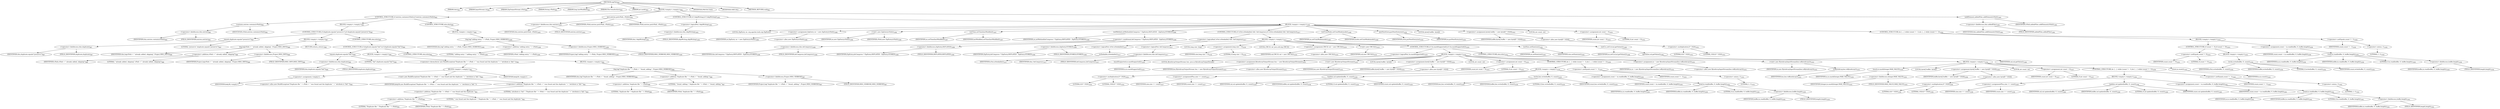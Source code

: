 digraph "zipFile" {  
"2425" [label = <(METHOD,zipFile)<SUB>982</SUB>> ]
"102" [label = <(PARAM,this)<SUB>982</SUB>> ]
"112" [label = <(PARAM,InputStream in)<SUB>982</SUB>> ]
"2426" [label = <(PARAM,ZipOutputStream zOut)<SUB>982</SUB>> ]
"2427" [label = <(PARAM,String vPath)<SUB>982</SUB>> ]
"2428" [label = <(PARAM,long lastModified)<SUB>983</SUB>> ]
"2429" [label = <(PARAM,File fromArchive)<SUB>983</SUB>> ]
"2430" [label = <(PARAM,int mode)<SUB>983</SUB>> ]
"2431" [label = <(BLOCK,&lt;empty&gt;,&lt;empty&gt;)<SUB>984</SUB>> ]
"2432" [label = <(CONTROL_STRUCTURE,if (entries.contains(vPath)),if (entries.contains(vPath)))<SUB>985</SUB>> ]
"2433" [label = <(contains,entries.contains(vPath))<SUB>985</SUB>> ]
"2434" [label = <(&lt;operator&gt;.fieldAccess,this.entries)<SUB>985</SUB>> ]
"2435" [label = <(IDENTIFIER,this,entries.contains(vPath))<SUB>985</SUB>> ]
"2436" [label = <(FIELD_IDENTIFIER,entries,entries)<SUB>985</SUB>> ]
"2437" [label = <(IDENTIFIER,vPath,entries.contains(vPath))<SUB>985</SUB>> ]
"2438" [label = <(BLOCK,&lt;empty&gt;,&lt;empty&gt;)<SUB>985</SUB>> ]
"2439" [label = <(CONTROL_STRUCTURE,if (duplicate.equals(&quot;preserve&quot;)),if (duplicate.equals(&quot;preserve&quot;)))<SUB>987</SUB>> ]
"2440" [label = <(equals,duplicate.equals(&quot;preserve&quot;))<SUB>987</SUB>> ]
"2441" [label = <(&lt;operator&gt;.fieldAccess,this.duplicate)<SUB>987</SUB>> ]
"2442" [label = <(IDENTIFIER,this,duplicate.equals(&quot;preserve&quot;))<SUB>987</SUB>> ]
"2443" [label = <(FIELD_IDENTIFIER,duplicate,duplicate)<SUB>987</SUB>> ]
"2444" [label = <(LITERAL,&quot;preserve&quot;,duplicate.equals(&quot;preserve&quot;))<SUB>987</SUB>> ]
"2445" [label = <(BLOCK,&lt;empty&gt;,&lt;empty&gt;)<SUB>987</SUB>> ]
"2446" [label = <(log,log(vPath + &quot; already added, skipping&quot;, Project.MSG_INFO))<SUB>988</SUB>> ]
"101" [label = <(IDENTIFIER,this,log(vPath + &quot; already added, skipping&quot;, Project.MSG_INFO))<SUB>988</SUB>> ]
"2447" [label = <(&lt;operator&gt;.addition,vPath + &quot; already added, skipping&quot;)<SUB>988</SUB>> ]
"2448" [label = <(IDENTIFIER,vPath,vPath + &quot; already added, skipping&quot;)<SUB>988</SUB>> ]
"2449" [label = <(LITERAL,&quot; already added, skipping&quot;,vPath + &quot; already added, skipping&quot;)<SUB>988</SUB>> ]
"2450" [label = <(&lt;operator&gt;.fieldAccess,Project.MSG_INFO)<SUB>988</SUB>> ]
"2451" [label = <(IDENTIFIER,Project,log(vPath + &quot; already added, skipping&quot;, Project.MSG_INFO))<SUB>988</SUB>> ]
"2452" [label = <(FIELD_IDENTIFIER,MSG_INFO,MSG_INFO)<SUB>988</SUB>> ]
"2453" [label = <(RETURN,return;,return;)<SUB>989</SUB>> ]
"2454" [label = <(CONTROL_STRUCTURE,else,else)<SUB>990</SUB>> ]
"2455" [label = <(CONTROL_STRUCTURE,if (duplicate.equals(&quot;fail&quot;)),if (duplicate.equals(&quot;fail&quot;)))<SUB>990</SUB>> ]
"2456" [label = <(equals,duplicate.equals(&quot;fail&quot;))<SUB>990</SUB>> ]
"2457" [label = <(&lt;operator&gt;.fieldAccess,this.duplicate)<SUB>990</SUB>> ]
"2458" [label = <(IDENTIFIER,this,duplicate.equals(&quot;fail&quot;))<SUB>990</SUB>> ]
"2459" [label = <(FIELD_IDENTIFIER,duplicate,duplicate)<SUB>990</SUB>> ]
"2460" [label = <(LITERAL,&quot;fail&quot;,duplicate.equals(&quot;fail&quot;))<SUB>990</SUB>> ]
"2461" [label = <(BLOCK,&lt;empty&gt;,&lt;empty&gt;)<SUB>990</SUB>> ]
"2462" [label = <(&lt;operator&gt;.throw,throw new BuildException(&quot;Duplicate file &quot; + vPath + &quot; was found and the duplicate &quot; + &quot;attribute is 'fail'.&quot;);)<SUB>991</SUB>> ]
"2463" [label = <(BLOCK,&lt;empty&gt;,&lt;empty&gt;)<SUB>991</SUB>> ]
"2464" [label = <(&lt;operator&gt;.assignment,&lt;empty&gt;)> ]
"2465" [label = <(IDENTIFIER,$obj36,&lt;empty&gt;)> ]
"2466" [label = <(&lt;operator&gt;.alloc,new BuildException(&quot;Duplicate file &quot; + vPath + &quot; was found and the duplicate &quot; + &quot;attribute is 'fail'.&quot;))<SUB>991</SUB>> ]
"2467" [label = <(&lt;init&gt;,new BuildException(&quot;Duplicate file &quot; + vPath + &quot; was found and the duplicate &quot; + &quot;attribute is 'fail'.&quot;))<SUB>991</SUB>> ]
"2468" [label = <(IDENTIFIER,$obj36,new BuildException(&quot;Duplicate file &quot; + vPath + &quot; was found and the duplicate &quot; + &quot;attribute is 'fail'.&quot;))> ]
"2469" [label = <(&lt;operator&gt;.addition,&quot;Duplicate file &quot; + vPath + &quot; was found and the duplicate &quot; + &quot;attribute is 'fail'.&quot;)<SUB>991</SUB>> ]
"2470" [label = <(&lt;operator&gt;.addition,&quot;Duplicate file &quot; + vPath + &quot; was found and the duplicate &quot;)<SUB>991</SUB>> ]
"2471" [label = <(&lt;operator&gt;.addition,&quot;Duplicate file &quot; + vPath)<SUB>991</SUB>> ]
"2472" [label = <(LITERAL,&quot;Duplicate file &quot;,&quot;Duplicate file &quot; + vPath)<SUB>991</SUB>> ]
"2473" [label = <(IDENTIFIER,vPath,&quot;Duplicate file &quot; + vPath)<SUB>991</SUB>> ]
"2474" [label = <(LITERAL,&quot; was found and the duplicate &quot;,&quot;Duplicate file &quot; + vPath + &quot; was found and the duplicate &quot;)<SUB>992</SUB>> ]
"2475" [label = <(LITERAL,&quot;attribute is 'fail'.&quot;,&quot;Duplicate file &quot; + vPath + &quot; was found and the duplicate &quot; + &quot;attribute is 'fail'.&quot;)<SUB>993</SUB>> ]
"2476" [label = <(IDENTIFIER,$obj36,&lt;empty&gt;)> ]
"2477" [label = <(CONTROL_STRUCTURE,else,else)<SUB>994</SUB>> ]
"2478" [label = <(BLOCK,&lt;empty&gt;,&lt;empty&gt;)<SUB>994</SUB>> ]
"2479" [label = <(log,log(&quot;duplicate file &quot; + vPath + &quot; found, adding.&quot;, Project.MSG_VERBOSE))<SUB>996</SUB>> ]
"103" [label = <(IDENTIFIER,this,log(&quot;duplicate file &quot; + vPath + &quot; found, adding.&quot;, Project.MSG_VERBOSE))<SUB>996</SUB>> ]
"2480" [label = <(&lt;operator&gt;.addition,&quot;duplicate file &quot; + vPath + &quot; found, adding.&quot;)<SUB>996</SUB>> ]
"2481" [label = <(&lt;operator&gt;.addition,&quot;duplicate file &quot; + vPath)<SUB>996</SUB>> ]
"2482" [label = <(LITERAL,&quot;duplicate file &quot;,&quot;duplicate file &quot; + vPath)<SUB>996</SUB>> ]
"2483" [label = <(IDENTIFIER,vPath,&quot;duplicate file &quot; + vPath)<SUB>996</SUB>> ]
"2484" [label = <(LITERAL,&quot; found, adding.&quot;,&quot;duplicate file &quot; + vPath + &quot; found, adding.&quot;)<SUB>997</SUB>> ]
"2485" [label = <(&lt;operator&gt;.fieldAccess,Project.MSG_VERBOSE)<SUB>997</SUB>> ]
"2486" [label = <(IDENTIFIER,Project,log(&quot;duplicate file &quot; + vPath + &quot; found, adding.&quot;, Project.MSG_VERBOSE))<SUB>997</SUB>> ]
"2487" [label = <(FIELD_IDENTIFIER,MSG_VERBOSE,MSG_VERBOSE)<SUB>997</SUB>> ]
"2488" [label = <(CONTROL_STRUCTURE,else,else)<SUB>999</SUB>> ]
"2489" [label = <(BLOCK,&lt;empty&gt;,&lt;empty&gt;)<SUB>999</SUB>> ]
"2490" [label = <(log,log(&quot;adding entry &quot; + vPath, Project.MSG_VERBOSE))<SUB>1000</SUB>> ]
"104" [label = <(IDENTIFIER,this,log(&quot;adding entry &quot; + vPath, Project.MSG_VERBOSE))<SUB>1000</SUB>> ]
"2491" [label = <(&lt;operator&gt;.addition,&quot;adding entry &quot; + vPath)<SUB>1000</SUB>> ]
"2492" [label = <(LITERAL,&quot;adding entry &quot;,&quot;adding entry &quot; + vPath)<SUB>1000</SUB>> ]
"2493" [label = <(IDENTIFIER,vPath,&quot;adding entry &quot; + vPath)<SUB>1000</SUB>> ]
"2494" [label = <(&lt;operator&gt;.fieldAccess,Project.MSG_VERBOSE)<SUB>1000</SUB>> ]
"2495" [label = <(IDENTIFIER,Project,log(&quot;adding entry &quot; + vPath, Project.MSG_VERBOSE))<SUB>1000</SUB>> ]
"2496" [label = <(FIELD_IDENTIFIER,MSG_VERBOSE,MSG_VERBOSE)<SUB>1000</SUB>> ]
"2497" [label = <(put,entries.put(vPath, vPath))<SUB>1003</SUB>> ]
"2498" [label = <(&lt;operator&gt;.fieldAccess,this.entries)<SUB>1003</SUB>> ]
"2499" [label = <(IDENTIFIER,this,entries.put(vPath, vPath))<SUB>1003</SUB>> ]
"2500" [label = <(FIELD_IDENTIFIER,entries,entries)<SUB>1003</SUB>> ]
"2501" [label = <(IDENTIFIER,vPath,entries.put(vPath, vPath))<SUB>1003</SUB>> ]
"2502" [label = <(IDENTIFIER,vPath,entries.put(vPath, vPath))<SUB>1003</SUB>> ]
"2503" [label = <(CONTROL_STRUCTURE,if (!skipWriting),if (!skipWriting))<SUB>1005</SUB>> ]
"2504" [label = <(&lt;operator&gt;.logicalNot,!skipWriting)<SUB>1005</SUB>> ]
"2505" [label = <(&lt;operator&gt;.fieldAccess,this.skipWriting)<SUB>1005</SUB>> ]
"2506" [label = <(IDENTIFIER,this,!skipWriting)<SUB>1005</SUB>> ]
"2507" [label = <(FIELD_IDENTIFIER,skipWriting,skipWriting)<SUB>1005</SUB>> ]
"2508" [label = <(BLOCK,&lt;empty&gt;,&lt;empty&gt;)<SUB>1005</SUB>> ]
"106" [label = <(LOCAL,ZipEntry ze: org.apache.tools.zip.ZipEntry)> ]
"2509" [label = <(&lt;operator&gt;.assignment,ZipEntry ze = new ZipEntry(vPath))<SUB>1006</SUB>> ]
"2510" [label = <(IDENTIFIER,ze,ZipEntry ze = new ZipEntry(vPath))<SUB>1006</SUB>> ]
"2511" [label = <(&lt;operator&gt;.alloc,new ZipEntry(vPath))<SUB>1006</SUB>> ]
"2512" [label = <(&lt;init&gt;,new ZipEntry(vPath))<SUB>1006</SUB>> ]
"105" [label = <(IDENTIFIER,ze,new ZipEntry(vPath))<SUB>1006</SUB>> ]
"2513" [label = <(IDENTIFIER,vPath,new ZipEntry(vPath))<SUB>1006</SUB>> ]
"2514" [label = <(setTime,setTime(lastModified))<SUB>1007</SUB>> ]
"2515" [label = <(IDENTIFIER,ze,setTime(lastModified))<SUB>1007</SUB>> ]
"2516" [label = <(IDENTIFIER,lastModified,setTime(lastModified))<SUB>1007</SUB>> ]
"2517" [label = <(setMethod,setMethod(doCompress ? ZipEntry.DEFLATED : ZipEntry.STORED))<SUB>1008</SUB>> ]
"2518" [label = <(IDENTIFIER,ze,setMethod(doCompress ? ZipEntry.DEFLATED : ZipEntry.STORED))<SUB>1008</SUB>> ]
"2519" [label = <(&lt;operator&gt;.conditional,doCompress ? ZipEntry.DEFLATED : ZipEntry.STORED)<SUB>1008</SUB>> ]
"2520" [label = <(&lt;operator&gt;.fieldAccess,this.doCompress)<SUB>1008</SUB>> ]
"2521" [label = <(IDENTIFIER,this,doCompress ? ZipEntry.DEFLATED : ZipEntry.STORED)<SUB>1008</SUB>> ]
"2522" [label = <(FIELD_IDENTIFIER,doCompress,doCompress)<SUB>1008</SUB>> ]
"2523" [label = <(&lt;operator&gt;.fieldAccess,ZipEntry.DEFLATED)<SUB>1008</SUB>> ]
"2524" [label = <(IDENTIFIER,ZipEntry,doCompress ? ZipEntry.DEFLATED : ZipEntry.STORED)<SUB>1008</SUB>> ]
"2525" [label = <(FIELD_IDENTIFIER,DEFLATED,DEFLATED)<SUB>1008</SUB>> ]
"2526" [label = <(&lt;operator&gt;.fieldAccess,ZipEntry.STORED)<SUB>1008</SUB>> ]
"2527" [label = <(IDENTIFIER,ZipEntry,doCompress ? ZipEntry.DEFLATED : ZipEntry.STORED)<SUB>1008</SUB>> ]
"2528" [label = <(FIELD_IDENTIFIER,STORED,STORED)<SUB>1008</SUB>> ]
"2529" [label = <(CONTROL_STRUCTURE,if (!zOut.isSeekable() &amp;&amp; !doCompress),if (!zOut.isSeekable() &amp;&amp; !doCompress))<SUB>1017</SUB>> ]
"2530" [label = <(&lt;operator&gt;.logicalAnd,!zOut.isSeekable() &amp;&amp; !doCompress)<SUB>1017</SUB>> ]
"2531" [label = <(&lt;operator&gt;.logicalNot,!zOut.isSeekable())<SUB>1017</SUB>> ]
"2532" [label = <(isSeekable,isSeekable())<SUB>1017</SUB>> ]
"2533" [label = <(IDENTIFIER,zOut,isSeekable())<SUB>1017</SUB>> ]
"2534" [label = <(&lt;operator&gt;.logicalNot,!doCompress)<SUB>1017</SUB>> ]
"2535" [label = <(&lt;operator&gt;.fieldAccess,this.doCompress)<SUB>1017</SUB>> ]
"2536" [label = <(IDENTIFIER,this,!doCompress)<SUB>1017</SUB>> ]
"2537" [label = <(FIELD_IDENTIFIER,doCompress,doCompress)<SUB>1017</SUB>> ]
"2538" [label = <(BLOCK,&lt;empty&gt;,&lt;empty&gt;)<SUB>1017</SUB>> ]
"2539" [label = <(LOCAL,long size: long)> ]
"2540" [label = <(&lt;operator&gt;.assignment,long size = 0)<SUB>1018</SUB>> ]
"2541" [label = <(IDENTIFIER,size,long size = 0)<SUB>1018</SUB>> ]
"2542" [label = <(LITERAL,0,long size = 0)<SUB>1018</SUB>> ]
"108" [label = <(LOCAL,CRC32 cal: java.util.zip.CRC32)> ]
"2543" [label = <(&lt;operator&gt;.assignment,CRC32 cal = new CRC32())<SUB>1019</SUB>> ]
"2544" [label = <(IDENTIFIER,cal,CRC32 cal = new CRC32())<SUB>1019</SUB>> ]
"2545" [label = <(&lt;operator&gt;.alloc,new CRC32())<SUB>1019</SUB>> ]
"2546" [label = <(&lt;init&gt;,new CRC32())<SUB>1019</SUB>> ]
"107" [label = <(IDENTIFIER,cal,new CRC32())<SUB>1019</SUB>> ]
"2547" [label = <(CONTROL_STRUCTURE,if (!in.markSupported()),if (!in.markSupported()))<SUB>1020</SUB>> ]
"2548" [label = <(&lt;operator&gt;.logicalNot,!in.markSupported())<SUB>1020</SUB>> ]
"2549" [label = <(markSupported,in.markSupported())<SUB>1020</SUB>> ]
"2550" [label = <(IDENTIFIER,in,in.markSupported())<SUB>1020</SUB>> ]
"2551" [label = <(BLOCK,&lt;empty&gt;,&lt;empty&gt;)<SUB>1020</SUB>> ]
"110" [label = <(LOCAL,ByteArrayOutputStream bos: java.io.ByteArrayOutputStream)> ]
"2552" [label = <(&lt;operator&gt;.assignment,ByteArrayOutputStream bos = new ByteArrayOutputStream())<SUB>1022</SUB>> ]
"2553" [label = <(IDENTIFIER,bos,ByteArrayOutputStream bos = new ByteArrayOutputStream())<SUB>1022</SUB>> ]
"2554" [label = <(&lt;operator&gt;.alloc,new ByteArrayOutputStream())<SUB>1022</SUB>> ]
"2555" [label = <(&lt;init&gt;,new ByteArrayOutputStream())<SUB>1022</SUB>> ]
"109" [label = <(IDENTIFIER,bos,new ByteArrayOutputStream())<SUB>1022</SUB>> ]
"2556" [label = <(LOCAL,byte[] buffer: byte[])> ]
"2557" [label = <(&lt;operator&gt;.assignment,byte[] buffer = new byte[8 * 1024])<SUB>1024</SUB>> ]
"2558" [label = <(IDENTIFIER,buffer,byte[] buffer = new byte[8 * 1024])<SUB>1024</SUB>> ]
"2559" [label = <(&lt;operator&gt;.alloc,new byte[8 * 1024])> ]
"2560" [label = <(&lt;operator&gt;.multiplication,8 * 1024)<SUB>1024</SUB>> ]
"2561" [label = <(LITERAL,8,8 * 1024)<SUB>1024</SUB>> ]
"2562" [label = <(LITERAL,1024,8 * 1024)<SUB>1024</SUB>> ]
"2563" [label = <(LOCAL,int count: int)> ]
"2564" [label = <(&lt;operator&gt;.assignment,int count = 0)<SUB>1025</SUB>> ]
"2565" [label = <(IDENTIFIER,count,int count = 0)<SUB>1025</SUB>> ]
"2566" [label = <(LITERAL,0,int count = 0)<SUB>1025</SUB>> ]
"2567" [label = <(CONTROL_STRUCTURE,do {...} while (count != -1),do {...} while (count != -1))<SUB>1026</SUB>> ]
"2568" [label = <(BLOCK,&lt;empty&gt;,&lt;empty&gt;)<SUB>1026</SUB>> ]
"2569" [label = <(&lt;operator&gt;.assignmentPlus,size += count)<SUB>1027</SUB>> ]
"2570" [label = <(IDENTIFIER,size,size += count)<SUB>1027</SUB>> ]
"2571" [label = <(IDENTIFIER,count,size += count)<SUB>1027</SUB>> ]
"2572" [label = <(update,cal.update(buffer, 0, count))<SUB>1028</SUB>> ]
"2573" [label = <(IDENTIFIER,cal,cal.update(buffer, 0, count))<SUB>1028</SUB>> ]
"2574" [label = <(IDENTIFIER,buffer,cal.update(buffer, 0, count))<SUB>1028</SUB>> ]
"2575" [label = <(LITERAL,0,cal.update(buffer, 0, count))<SUB>1028</SUB>> ]
"2576" [label = <(IDENTIFIER,count,cal.update(buffer, 0, count))<SUB>1028</SUB>> ]
"2577" [label = <(write,bos.write(buffer, 0, count))<SUB>1029</SUB>> ]
"2578" [label = <(IDENTIFIER,bos,bos.write(buffer, 0, count))<SUB>1029</SUB>> ]
"2579" [label = <(IDENTIFIER,buffer,bos.write(buffer, 0, count))<SUB>1029</SUB>> ]
"2580" [label = <(LITERAL,0,bos.write(buffer, 0, count))<SUB>1029</SUB>> ]
"2581" [label = <(IDENTIFIER,count,bos.write(buffer, 0, count))<SUB>1029</SUB>> ]
"2582" [label = <(&lt;operator&gt;.assignment,count = in.read(buffer, 0, buffer.length))<SUB>1030</SUB>> ]
"2583" [label = <(IDENTIFIER,count,count = in.read(buffer, 0, buffer.length))<SUB>1030</SUB>> ]
"2584" [label = <(read,in.read(buffer, 0, buffer.length))<SUB>1030</SUB>> ]
"2585" [label = <(IDENTIFIER,in,in.read(buffer, 0, buffer.length))<SUB>1030</SUB>> ]
"2586" [label = <(IDENTIFIER,buffer,in.read(buffer, 0, buffer.length))<SUB>1030</SUB>> ]
"2587" [label = <(LITERAL,0,in.read(buffer, 0, buffer.length))<SUB>1030</SUB>> ]
"2588" [label = <(&lt;operator&gt;.fieldAccess,buffer.length)<SUB>1030</SUB>> ]
"2589" [label = <(IDENTIFIER,buffer,in.read(buffer, 0, buffer.length))<SUB>1030</SUB>> ]
"2590" [label = <(FIELD_IDENTIFIER,length,length)<SUB>1030</SUB>> ]
"2591" [label = <(&lt;operator&gt;.notEquals,count != -1)<SUB>1031</SUB>> ]
"2592" [label = <(IDENTIFIER,count,count != -1)<SUB>1031</SUB>> ]
"2593" [label = <(&lt;operator&gt;.minus,-1)<SUB>1031</SUB>> ]
"2594" [label = <(LITERAL,1,-1)<SUB>1031</SUB>> ]
"2595" [label = <(&lt;operator&gt;.assignment,in = new ByteArrayInputStream(bos.toByteArray()))<SUB>1032</SUB>> ]
"2596" [label = <(IDENTIFIER,in,in = new ByteArrayInputStream(bos.toByteArray()))<SUB>1032</SUB>> ]
"2597" [label = <(&lt;operator&gt;.alloc,new ByteArrayInputStream(bos.toByteArray()))<SUB>1032</SUB>> ]
"2598" [label = <(&lt;init&gt;,new ByteArrayInputStream(bos.toByteArray()))<SUB>1032</SUB>> ]
"111" [label = <(IDENTIFIER,in,new ByteArrayInputStream(bos.toByteArray()))<SUB>1032</SUB>> ]
"2599" [label = <(toByteArray,bos.toByteArray())<SUB>1032</SUB>> ]
"2600" [label = <(IDENTIFIER,bos,bos.toByteArray())<SUB>1032</SUB>> ]
"2601" [label = <(CONTROL_STRUCTURE,else,else)<SUB>1034</SUB>> ]
"2602" [label = <(BLOCK,&lt;empty&gt;,&lt;empty&gt;)<SUB>1034</SUB>> ]
"2603" [label = <(mark,in.mark(Integer.MAX_VALUE))<SUB>1035</SUB>> ]
"2604" [label = <(IDENTIFIER,in,in.mark(Integer.MAX_VALUE))<SUB>1035</SUB>> ]
"2605" [label = <(&lt;operator&gt;.fieldAccess,Integer.MAX_VALUE)<SUB>1035</SUB>> ]
"2606" [label = <(IDENTIFIER,Integer,in.mark(Integer.MAX_VALUE))<SUB>1035</SUB>> ]
"2607" [label = <(FIELD_IDENTIFIER,MAX_VALUE,MAX_VALUE)<SUB>1035</SUB>> ]
"2608" [label = <(LOCAL,byte[] buffer: byte[])> ]
"2609" [label = <(&lt;operator&gt;.assignment,byte[] buffer = new byte[8 * 1024])<SUB>1036</SUB>> ]
"2610" [label = <(IDENTIFIER,buffer,byte[] buffer = new byte[8 * 1024])<SUB>1036</SUB>> ]
"2611" [label = <(&lt;operator&gt;.alloc,new byte[8 * 1024])> ]
"2612" [label = <(&lt;operator&gt;.multiplication,8 * 1024)<SUB>1036</SUB>> ]
"2613" [label = <(LITERAL,8,8 * 1024)<SUB>1036</SUB>> ]
"2614" [label = <(LITERAL,1024,8 * 1024)<SUB>1036</SUB>> ]
"2615" [label = <(LOCAL,int count: int)> ]
"2616" [label = <(&lt;operator&gt;.assignment,int count = 0)<SUB>1037</SUB>> ]
"2617" [label = <(IDENTIFIER,count,int count = 0)<SUB>1037</SUB>> ]
"2618" [label = <(LITERAL,0,int count = 0)<SUB>1037</SUB>> ]
"2619" [label = <(CONTROL_STRUCTURE,do {...} while (count != -1),do {...} while (count != -1))<SUB>1038</SUB>> ]
"2620" [label = <(BLOCK,&lt;empty&gt;,&lt;empty&gt;)<SUB>1038</SUB>> ]
"2621" [label = <(&lt;operator&gt;.assignmentPlus,size += count)<SUB>1039</SUB>> ]
"2622" [label = <(IDENTIFIER,size,size += count)<SUB>1039</SUB>> ]
"2623" [label = <(IDENTIFIER,count,size += count)<SUB>1039</SUB>> ]
"2624" [label = <(update,cal.update(buffer, 0, count))<SUB>1040</SUB>> ]
"2625" [label = <(IDENTIFIER,cal,cal.update(buffer, 0, count))<SUB>1040</SUB>> ]
"2626" [label = <(IDENTIFIER,buffer,cal.update(buffer, 0, count))<SUB>1040</SUB>> ]
"2627" [label = <(LITERAL,0,cal.update(buffer, 0, count))<SUB>1040</SUB>> ]
"2628" [label = <(IDENTIFIER,count,cal.update(buffer, 0, count))<SUB>1040</SUB>> ]
"2629" [label = <(&lt;operator&gt;.assignment,count = in.read(buffer, 0, buffer.length))<SUB>1041</SUB>> ]
"2630" [label = <(IDENTIFIER,count,count = in.read(buffer, 0, buffer.length))<SUB>1041</SUB>> ]
"2631" [label = <(read,in.read(buffer, 0, buffer.length))<SUB>1041</SUB>> ]
"2632" [label = <(IDENTIFIER,in,in.read(buffer, 0, buffer.length))<SUB>1041</SUB>> ]
"2633" [label = <(IDENTIFIER,buffer,in.read(buffer, 0, buffer.length))<SUB>1041</SUB>> ]
"2634" [label = <(LITERAL,0,in.read(buffer, 0, buffer.length))<SUB>1041</SUB>> ]
"2635" [label = <(&lt;operator&gt;.fieldAccess,buffer.length)<SUB>1041</SUB>> ]
"2636" [label = <(IDENTIFIER,buffer,in.read(buffer, 0, buffer.length))<SUB>1041</SUB>> ]
"2637" [label = <(FIELD_IDENTIFIER,length,length)<SUB>1041</SUB>> ]
"2638" [label = <(&lt;operator&gt;.notEquals,count != -1)<SUB>1042</SUB>> ]
"2639" [label = <(IDENTIFIER,count,count != -1)<SUB>1042</SUB>> ]
"2640" [label = <(&lt;operator&gt;.minus,-1)<SUB>1042</SUB>> ]
"2641" [label = <(LITERAL,1,-1)<SUB>1042</SUB>> ]
"2642" [label = <(reset,in.reset())<SUB>1043</SUB>> ]
"2643" [label = <(IDENTIFIER,in,in.reset())<SUB>1043</SUB>> ]
"2644" [label = <(setSize,setSize(size))<SUB>1045</SUB>> ]
"2645" [label = <(IDENTIFIER,ze,setSize(size))<SUB>1045</SUB>> ]
"2646" [label = <(IDENTIFIER,size,setSize(size))<SUB>1045</SUB>> ]
"2647" [label = <(setCrc,setCrc(cal.getValue()))<SUB>1046</SUB>> ]
"2648" [label = <(IDENTIFIER,ze,setCrc(cal.getValue()))<SUB>1046</SUB>> ]
"2649" [label = <(getValue,cal.getValue())<SUB>1046</SUB>> ]
"2650" [label = <(IDENTIFIER,cal,cal.getValue())<SUB>1046</SUB>> ]
"2651" [label = <(setUnixMode,setUnixMode(mode))<SUB>1049</SUB>> ]
"2652" [label = <(IDENTIFIER,ze,setUnixMode(mode))<SUB>1049</SUB>> ]
"2653" [label = <(IDENTIFIER,mode,setUnixMode(mode))<SUB>1049</SUB>> ]
"2654" [label = <(putNextEntry,putNextEntry(ze))<SUB>1050</SUB>> ]
"2655" [label = <(IDENTIFIER,zOut,putNextEntry(ze))<SUB>1050</SUB>> ]
"2656" [label = <(IDENTIFIER,ze,putNextEntry(ze))<SUB>1050</SUB>> ]
"2657" [label = <(LOCAL,byte[] buffer: byte[])> ]
"2658" [label = <(&lt;operator&gt;.assignment,byte[] buffer = new byte[8 * 1024])<SUB>1052</SUB>> ]
"2659" [label = <(IDENTIFIER,buffer,byte[] buffer = new byte[8 * 1024])<SUB>1052</SUB>> ]
"2660" [label = <(&lt;operator&gt;.alloc,new byte[8 * 1024])> ]
"2661" [label = <(&lt;operator&gt;.multiplication,8 * 1024)<SUB>1052</SUB>> ]
"2662" [label = <(LITERAL,8,8 * 1024)<SUB>1052</SUB>> ]
"2663" [label = <(LITERAL,1024,8 * 1024)<SUB>1052</SUB>> ]
"2664" [label = <(LOCAL,int count: int)> ]
"2665" [label = <(&lt;operator&gt;.assignment,int count = 0)<SUB>1053</SUB>> ]
"2666" [label = <(IDENTIFIER,count,int count = 0)<SUB>1053</SUB>> ]
"2667" [label = <(LITERAL,0,int count = 0)<SUB>1053</SUB>> ]
"2668" [label = <(CONTROL_STRUCTURE,do {...} while (count != -1),do {...} while (count != -1))<SUB>1054</SUB>> ]
"2669" [label = <(BLOCK,&lt;empty&gt;,&lt;empty&gt;)<SUB>1054</SUB>> ]
"2670" [label = <(CONTROL_STRUCTURE,if (count != 0),if (count != 0))<SUB>1055</SUB>> ]
"2671" [label = <(&lt;operator&gt;.notEquals,count != 0)<SUB>1055</SUB>> ]
"2672" [label = <(IDENTIFIER,count,count != 0)<SUB>1055</SUB>> ]
"2673" [label = <(LITERAL,0,count != 0)<SUB>1055</SUB>> ]
"2674" [label = <(BLOCK,&lt;empty&gt;,&lt;empty&gt;)<SUB>1055</SUB>> ]
"2675" [label = <(write,write(buffer, 0, count))<SUB>1056</SUB>> ]
"2676" [label = <(IDENTIFIER,zOut,write(buffer, 0, count))<SUB>1056</SUB>> ]
"2677" [label = <(IDENTIFIER,buffer,write(buffer, 0, count))<SUB>1056</SUB>> ]
"2678" [label = <(LITERAL,0,write(buffer, 0, count))<SUB>1056</SUB>> ]
"2679" [label = <(IDENTIFIER,count,write(buffer, 0, count))<SUB>1056</SUB>> ]
"2680" [label = <(&lt;operator&gt;.assignment,count = in.read(buffer, 0, buffer.length))<SUB>1058</SUB>> ]
"2681" [label = <(IDENTIFIER,count,count = in.read(buffer, 0, buffer.length))<SUB>1058</SUB>> ]
"2682" [label = <(read,in.read(buffer, 0, buffer.length))<SUB>1058</SUB>> ]
"2683" [label = <(IDENTIFIER,in,in.read(buffer, 0, buffer.length))<SUB>1058</SUB>> ]
"2684" [label = <(IDENTIFIER,buffer,in.read(buffer, 0, buffer.length))<SUB>1058</SUB>> ]
"2685" [label = <(LITERAL,0,in.read(buffer, 0, buffer.length))<SUB>1058</SUB>> ]
"2686" [label = <(&lt;operator&gt;.fieldAccess,buffer.length)<SUB>1058</SUB>> ]
"2687" [label = <(IDENTIFIER,buffer,in.read(buffer, 0, buffer.length))<SUB>1058</SUB>> ]
"2688" [label = <(FIELD_IDENTIFIER,length,length)<SUB>1058</SUB>> ]
"2689" [label = <(&lt;operator&gt;.notEquals,count != -1)<SUB>1059</SUB>> ]
"2690" [label = <(IDENTIFIER,count,count != -1)<SUB>1059</SUB>> ]
"2691" [label = <(&lt;operator&gt;.minus,-1)<SUB>1059</SUB>> ]
"2692" [label = <(LITERAL,1,-1)<SUB>1059</SUB>> ]
"2693" [label = <(addElement,addedFiles.addElement(vPath))<SUB>1061</SUB>> ]
"2694" [label = <(&lt;operator&gt;.fieldAccess,this.addedFiles)<SUB>1061</SUB>> ]
"2695" [label = <(IDENTIFIER,this,addedFiles.addElement(vPath))<SUB>1061</SUB>> ]
"2696" [label = <(FIELD_IDENTIFIER,addedFiles,addedFiles)<SUB>1061</SUB>> ]
"2697" [label = <(IDENTIFIER,vPath,addedFiles.addElement(vPath))<SUB>1061</SUB>> ]
"2698" [label = <(MODIFIER,PROTECTED)> ]
"2699" [label = <(MODIFIER,VIRTUAL)> ]
"2700" [label = <(METHOD_RETURN,void)<SUB>982</SUB>> ]
  "2425" -> "102" 
  "2425" -> "112" 
  "2425" -> "2426" 
  "2425" -> "2427" 
  "2425" -> "2428" 
  "2425" -> "2429" 
  "2425" -> "2430" 
  "2425" -> "2431" 
  "2425" -> "2698" 
  "2425" -> "2699" 
  "2425" -> "2700" 
  "2431" -> "2432" 
  "2431" -> "2497" 
  "2431" -> "2503" 
  "2431" -> "2693" 
  "2432" -> "2433" 
  "2432" -> "2438" 
  "2432" -> "2488" 
  "2433" -> "2434" 
  "2433" -> "2437" 
  "2434" -> "2435" 
  "2434" -> "2436" 
  "2438" -> "2439" 
  "2439" -> "2440" 
  "2439" -> "2445" 
  "2439" -> "2454" 
  "2440" -> "2441" 
  "2440" -> "2444" 
  "2441" -> "2442" 
  "2441" -> "2443" 
  "2445" -> "2446" 
  "2445" -> "2453" 
  "2446" -> "101" 
  "2446" -> "2447" 
  "2446" -> "2450" 
  "2447" -> "2448" 
  "2447" -> "2449" 
  "2450" -> "2451" 
  "2450" -> "2452" 
  "2454" -> "2455" 
  "2455" -> "2456" 
  "2455" -> "2461" 
  "2455" -> "2477" 
  "2456" -> "2457" 
  "2456" -> "2460" 
  "2457" -> "2458" 
  "2457" -> "2459" 
  "2461" -> "2462" 
  "2462" -> "2463" 
  "2463" -> "2464" 
  "2463" -> "2467" 
  "2463" -> "2476" 
  "2464" -> "2465" 
  "2464" -> "2466" 
  "2467" -> "2468" 
  "2467" -> "2469" 
  "2469" -> "2470" 
  "2469" -> "2475" 
  "2470" -> "2471" 
  "2470" -> "2474" 
  "2471" -> "2472" 
  "2471" -> "2473" 
  "2477" -> "2478" 
  "2478" -> "2479" 
  "2479" -> "103" 
  "2479" -> "2480" 
  "2479" -> "2485" 
  "2480" -> "2481" 
  "2480" -> "2484" 
  "2481" -> "2482" 
  "2481" -> "2483" 
  "2485" -> "2486" 
  "2485" -> "2487" 
  "2488" -> "2489" 
  "2489" -> "2490" 
  "2490" -> "104" 
  "2490" -> "2491" 
  "2490" -> "2494" 
  "2491" -> "2492" 
  "2491" -> "2493" 
  "2494" -> "2495" 
  "2494" -> "2496" 
  "2497" -> "2498" 
  "2497" -> "2501" 
  "2497" -> "2502" 
  "2498" -> "2499" 
  "2498" -> "2500" 
  "2503" -> "2504" 
  "2503" -> "2508" 
  "2504" -> "2505" 
  "2505" -> "2506" 
  "2505" -> "2507" 
  "2508" -> "106" 
  "2508" -> "2509" 
  "2508" -> "2512" 
  "2508" -> "2514" 
  "2508" -> "2517" 
  "2508" -> "2529" 
  "2508" -> "2651" 
  "2508" -> "2654" 
  "2508" -> "2657" 
  "2508" -> "2658" 
  "2508" -> "2664" 
  "2508" -> "2665" 
  "2508" -> "2668" 
  "2509" -> "2510" 
  "2509" -> "2511" 
  "2512" -> "105" 
  "2512" -> "2513" 
  "2514" -> "2515" 
  "2514" -> "2516" 
  "2517" -> "2518" 
  "2517" -> "2519" 
  "2519" -> "2520" 
  "2519" -> "2523" 
  "2519" -> "2526" 
  "2520" -> "2521" 
  "2520" -> "2522" 
  "2523" -> "2524" 
  "2523" -> "2525" 
  "2526" -> "2527" 
  "2526" -> "2528" 
  "2529" -> "2530" 
  "2529" -> "2538" 
  "2530" -> "2531" 
  "2530" -> "2534" 
  "2531" -> "2532" 
  "2532" -> "2533" 
  "2534" -> "2535" 
  "2535" -> "2536" 
  "2535" -> "2537" 
  "2538" -> "2539" 
  "2538" -> "2540" 
  "2538" -> "108" 
  "2538" -> "2543" 
  "2538" -> "2546" 
  "2538" -> "2547" 
  "2538" -> "2644" 
  "2538" -> "2647" 
  "2540" -> "2541" 
  "2540" -> "2542" 
  "2543" -> "2544" 
  "2543" -> "2545" 
  "2546" -> "107" 
  "2547" -> "2548" 
  "2547" -> "2551" 
  "2547" -> "2601" 
  "2548" -> "2549" 
  "2549" -> "2550" 
  "2551" -> "110" 
  "2551" -> "2552" 
  "2551" -> "2555" 
  "2551" -> "2556" 
  "2551" -> "2557" 
  "2551" -> "2563" 
  "2551" -> "2564" 
  "2551" -> "2567" 
  "2551" -> "2595" 
  "2551" -> "2598" 
  "2552" -> "2553" 
  "2552" -> "2554" 
  "2555" -> "109" 
  "2557" -> "2558" 
  "2557" -> "2559" 
  "2559" -> "2560" 
  "2560" -> "2561" 
  "2560" -> "2562" 
  "2564" -> "2565" 
  "2564" -> "2566" 
  "2567" -> "2568" 
  "2567" -> "2591" 
  "2568" -> "2569" 
  "2568" -> "2572" 
  "2568" -> "2577" 
  "2568" -> "2582" 
  "2569" -> "2570" 
  "2569" -> "2571" 
  "2572" -> "2573" 
  "2572" -> "2574" 
  "2572" -> "2575" 
  "2572" -> "2576" 
  "2577" -> "2578" 
  "2577" -> "2579" 
  "2577" -> "2580" 
  "2577" -> "2581" 
  "2582" -> "2583" 
  "2582" -> "2584" 
  "2584" -> "2585" 
  "2584" -> "2586" 
  "2584" -> "2587" 
  "2584" -> "2588" 
  "2588" -> "2589" 
  "2588" -> "2590" 
  "2591" -> "2592" 
  "2591" -> "2593" 
  "2593" -> "2594" 
  "2595" -> "2596" 
  "2595" -> "2597" 
  "2598" -> "111" 
  "2598" -> "2599" 
  "2599" -> "2600" 
  "2601" -> "2602" 
  "2602" -> "2603" 
  "2602" -> "2608" 
  "2602" -> "2609" 
  "2602" -> "2615" 
  "2602" -> "2616" 
  "2602" -> "2619" 
  "2602" -> "2642" 
  "2603" -> "2604" 
  "2603" -> "2605" 
  "2605" -> "2606" 
  "2605" -> "2607" 
  "2609" -> "2610" 
  "2609" -> "2611" 
  "2611" -> "2612" 
  "2612" -> "2613" 
  "2612" -> "2614" 
  "2616" -> "2617" 
  "2616" -> "2618" 
  "2619" -> "2620" 
  "2619" -> "2638" 
  "2620" -> "2621" 
  "2620" -> "2624" 
  "2620" -> "2629" 
  "2621" -> "2622" 
  "2621" -> "2623" 
  "2624" -> "2625" 
  "2624" -> "2626" 
  "2624" -> "2627" 
  "2624" -> "2628" 
  "2629" -> "2630" 
  "2629" -> "2631" 
  "2631" -> "2632" 
  "2631" -> "2633" 
  "2631" -> "2634" 
  "2631" -> "2635" 
  "2635" -> "2636" 
  "2635" -> "2637" 
  "2638" -> "2639" 
  "2638" -> "2640" 
  "2640" -> "2641" 
  "2642" -> "2643" 
  "2644" -> "2645" 
  "2644" -> "2646" 
  "2647" -> "2648" 
  "2647" -> "2649" 
  "2649" -> "2650" 
  "2651" -> "2652" 
  "2651" -> "2653" 
  "2654" -> "2655" 
  "2654" -> "2656" 
  "2658" -> "2659" 
  "2658" -> "2660" 
  "2660" -> "2661" 
  "2661" -> "2662" 
  "2661" -> "2663" 
  "2665" -> "2666" 
  "2665" -> "2667" 
  "2668" -> "2669" 
  "2668" -> "2689" 
  "2669" -> "2670" 
  "2669" -> "2680" 
  "2670" -> "2671" 
  "2670" -> "2674" 
  "2671" -> "2672" 
  "2671" -> "2673" 
  "2674" -> "2675" 
  "2675" -> "2676" 
  "2675" -> "2677" 
  "2675" -> "2678" 
  "2675" -> "2679" 
  "2680" -> "2681" 
  "2680" -> "2682" 
  "2682" -> "2683" 
  "2682" -> "2684" 
  "2682" -> "2685" 
  "2682" -> "2686" 
  "2686" -> "2687" 
  "2686" -> "2688" 
  "2689" -> "2690" 
  "2689" -> "2691" 
  "2691" -> "2692" 
  "2693" -> "2694" 
  "2693" -> "2697" 
  "2694" -> "2695" 
  "2694" -> "2696" 
}

